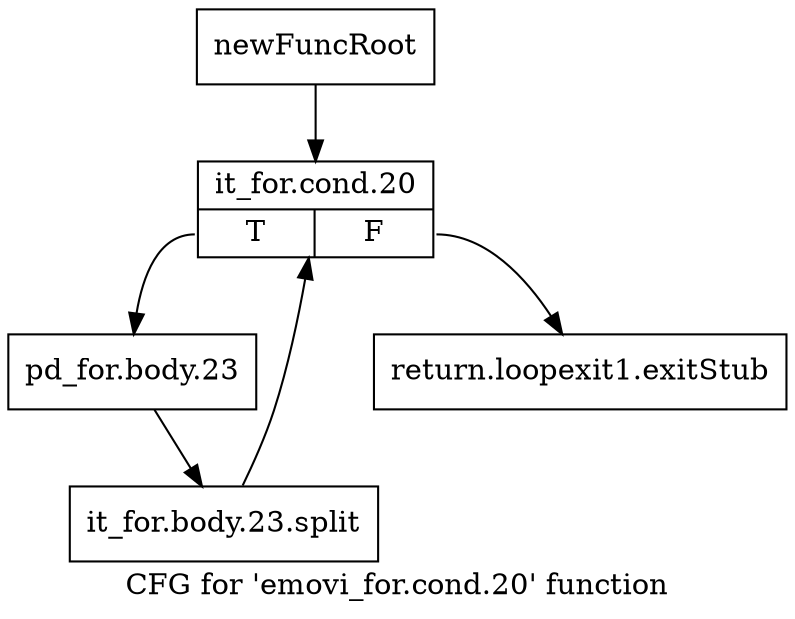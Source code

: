 digraph "CFG for 'emovi_for.cond.20' function" {
	label="CFG for 'emovi_for.cond.20' function";

	Node0xb7f6ec0 [shape=record,label="{newFuncRoot}"];
	Node0xb7f6ec0 -> Node0xb7f7330;
	Node0xb7f6f10 [shape=record,label="{return.loopexit1.exitStub}"];
	Node0xb7f7330 [shape=record,label="{it_for.cond.20|{<s0>T|<s1>F}}"];
	Node0xb7f7330:s0 -> Node0xb7f7380;
	Node0xb7f7330:s1 -> Node0xb7f6f10;
	Node0xb7f7380 [shape=record,label="{pd_for.body.23}"];
	Node0xb7f7380 -> Node0xf80b440;
	Node0xf80b440 [shape=record,label="{it_for.body.23.split}"];
	Node0xf80b440 -> Node0xb7f7330;
}
